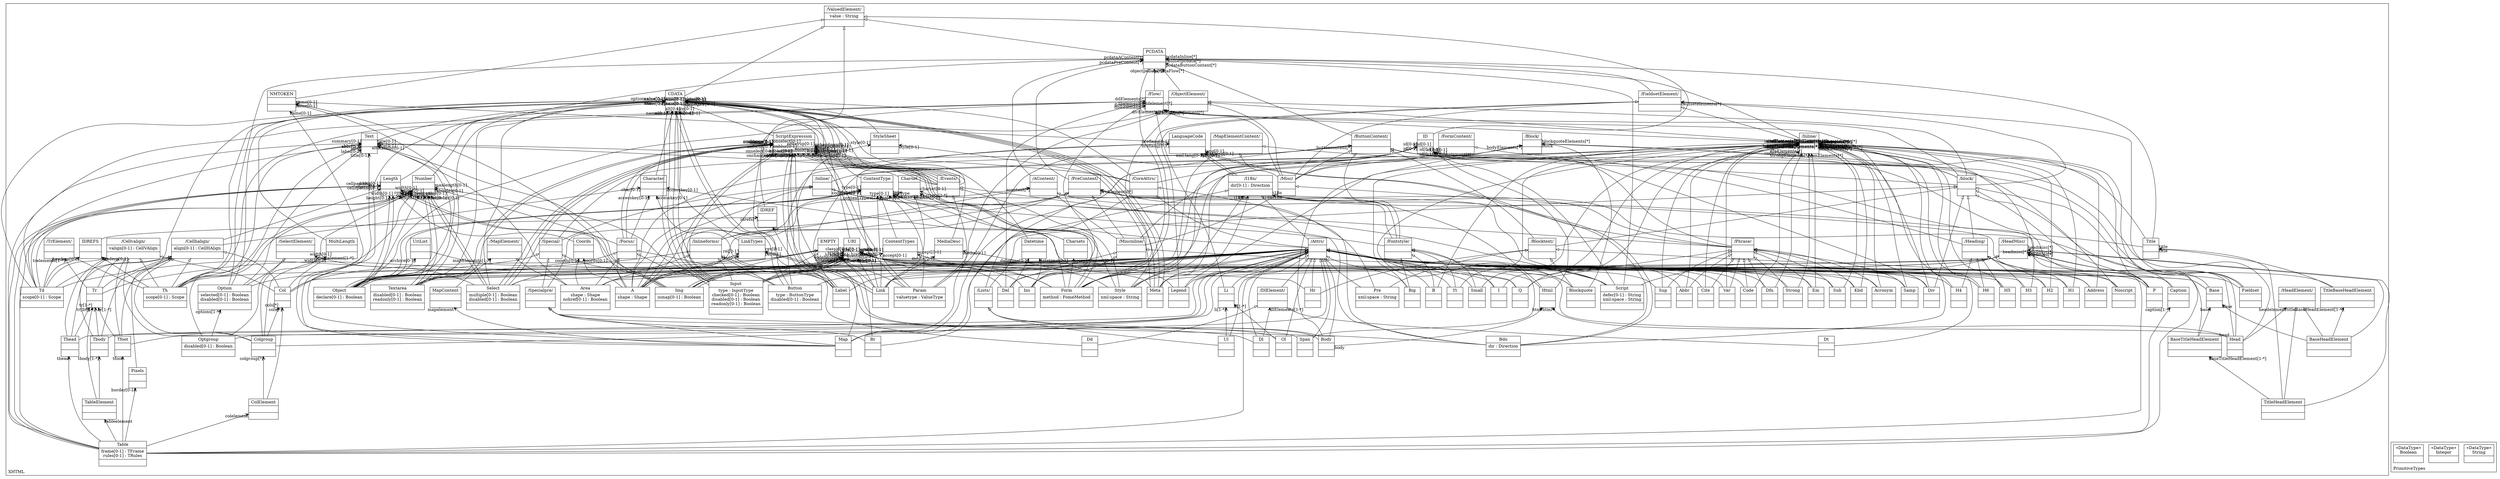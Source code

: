 digraph "KM3 Model in DOT" {
graph[rankdir=BT,labeljust=l,labelloc=t,nodeSep=0.75,compound=true];
 subgraph "cluster_XHTML"{
labelloc=t
color=black
label=XHTML
 node[shape=record];
ValuedElement[label="{/ValuedElement/|value : String| }"]
;
 node[shape=record];
CDATA[label="{CDATA| | }"]
 CDATA->ValuedElement[arrowhead=onormal,group=ValuedElement,minlen=2,constraint=true,]
;
 node[shape=record];
PCDATA[label="{PCDATA| | }"]
 PCDATA->ValuedElement[arrowhead=onormal,group=ValuedElement,minlen=2,constraint=true,]
;
 node[shape=record];
NMTOKEN[label="{NMTOKEN| | }"]
 NMTOKEN->ValuedElement[arrowhead=onormal,group=ValuedElement,minlen=2,constraint=true,]
;
 node[shape=record];
IDREF[label="{IDREF| | }"]
 IDREF->ValuedElement[arrowhead=onormal,group=ValuedElement,minlen=2,constraint=true,]
;
 node[shape=record];
IDREFS[label="{IDREFS| | }"]
 IDREFS->IDREF[arrowhead=vee,arrowtail=none,headlabel="idrefs[*]",group=IDREF,minlen=2,constraint=false,]
;
 node[shape=record];
ID[label="{ID| | }"]
 ID->ValuedElement[arrowhead=onormal,group=ValuedElement,minlen=2,constraint=true,]
;
 node[shape=record];
EMPTY[label="{EMPTY| | }"]
;
 node[shape=record];
ContentType[label="{ContentType| | }"]
 ContentType->CDATA[arrowhead=onormal,group=CDATA,minlen=2,constraint=true,]
;
 node[shape=record];
ContentTypes[label="{ContentTypes| | }"]
 ContentTypes->ContentType[arrowhead=vee,arrowtail=diamond,headlabel="contentTypes[2-*]",group=ContentType,minlen=2,constraint=true,]
;
 node[shape=record];
Charset[label="{Charset| | }"]
 Charset->CDATA[arrowhead=onormal,group=CDATA,minlen=2,constraint=true,]
;
 node[shape=record];
Charsets[label="{Charsets| | }"]
 Charsets->Charset[arrowhead=vee,arrowtail=diamond,headlabel="charsets[2-*]",group=Charset,minlen=2,constraint=true,]
;
 node[shape=record];
LanguageCode[label="{LanguageCode| | }"]
 LanguageCode->NMTOKEN[arrowhead=onormal,group=NMTOKEN,minlen=2,constraint=true,]
;
 node[shape=record];
Character[label="{Character| | }"]
 Character->CDATA[arrowhead=onormal,group=CDATA,minlen=2,constraint=true,]
;
 node[shape=record];
Number[label="{Number| | }"]
 Number->CDATA[arrowhead=onormal,group=CDATA,minlen=2,constraint=true,]
;
 node[shape=record];
LinkTypes[label="{LinkTypes| | }"]
 LinkTypes->CDATA[arrowhead=onormal,group=CDATA,minlen=2,constraint=true,]
;
 node[shape=record];
MediaDesc[label="{MediaDesc| | }"]
 MediaDesc->CDATA[arrowhead=onormal,group=CDATA,minlen=2,constraint=true,]
;
 node[shape=record];
URI[label="{URI| | }"]
 URI->CDATA[arrowhead=onormal,group=CDATA,minlen=2,constraint=true,]
;
 node[shape=record];
UriList[label="{UriList| | }"]
 UriList->URI[arrowhead=vee,arrowtail=none,headlabel="uris[2-*]",group=URI,minlen=2,constraint=false,]
;
 node[shape=record];
Datetime[label="{Datetime| | }"]
 Datetime->CDATA[arrowhead=onormal,group=CDATA,minlen=2,constraint=true,]
;
 node[shape=record];
ScriptExpression[label="{ScriptExpression| | }"]
 ScriptExpression->CDATA[arrowhead=onormal,group=CDATA,minlen=2,constraint=true,]
;
 node[shape=record];
StyleSheet[label="{StyleSheet| | }"]
 StyleSheet->CDATA[arrowhead=onormal,group=CDATA,minlen=2,constraint=true,]
;
 node[shape=record];
Text[label="{Text| | }"]
 Text->CDATA[arrowhead=onormal,group=CDATA,minlen=2,constraint=true,]
;
 node[shape=record];
Length[label="{Length| | }"]
 Length->CDATA[arrowhead=onormal,group=CDATA,minlen=2,constraint=true,]
;
 node[shape=record];
MultiLength[label="{MultiLength| | }"]
 MultiLength->CDATA[arrowhead=onormal,group=CDATA,minlen=2,constraint=true,]
;
 node[shape=record];
Pixels[label="{Pixels| | }"]
 Pixels->CDATA[arrowhead=onormal,group=CDATA,minlen=2,constraint=true,]
;
 node[shape=record];
Coords[label="{Coords| | }"]
 Coords->Length[arrowhead=vee,arrowtail=diamond,headlabel="lengths[2-*]",group=Length,minlen=2,constraint=true,]
;
 node[shape=record];
CoreAttrs[label="{/CoreAttrs/| | }"]
 CoreAttrs->ID[arrowhead=vee,arrowtail=diamond,headlabel="id[0-1]",group=ID,minlen=2,constraint=true,]
 CoreAttrs->CDATA[arrowhead=vee,arrowtail=diamond,headlabel="class[0-1]",group=CDATA,minlen=2,constraint=true,]
 CoreAttrs->StyleSheet[arrowhead=vee,arrowtail=diamond,headlabel="style[0-1]",group=StyleSheet,minlen=2,constraint=true,]
 CoreAttrs->Text[arrowhead=vee,arrowtail=diamond,headlabel="title[0-1]",group=Text,minlen=2,constraint=true,]
;
 node[shape=record];
I18n[label="{/I18n/|dir[0-1] : Direction| }"]
 I18n->LanguageCode[arrowhead=vee,arrowtail=diamond,headlabel="lang[0-1]",group=LanguageCode,minlen=2,constraint=true,]
 I18n->LanguageCode[arrowhead=vee,arrowtail=diamond,headlabel="xml:lang[0-1]",group=LanguageCode,minlen=2,constraint=true,]
;
 node[shape=record];
Events[label="{/Events/| | }"]
 Events->ScriptExpression[arrowhead=vee,arrowtail=diamond,headlabel="onclick[0-1]",group=ScriptExpression,minlen=2,constraint=true,]
 Events->ScriptExpression[arrowhead=vee,arrowtail=diamond,headlabel="ondblclick[0-1]",group=ScriptExpression,minlen=2,constraint=true,]
 Events->ScriptExpression[arrowhead=vee,arrowtail=diamond,headlabel="onmousedown[0-1]",group=ScriptExpression,minlen=2,constraint=true,]
 Events->ScriptExpression[arrowhead=vee,arrowtail=diamond,headlabel="onmouseup[0-1]",group=ScriptExpression,minlen=2,constraint=true,]
 Events->ScriptExpression[arrowhead=vee,arrowtail=diamond,headlabel="onmouseover[0-1]",group=ScriptExpression,minlen=2,constraint=true,]
 Events->ScriptExpression[arrowhead=vee,arrowtail=diamond,headlabel="onmousemove[0-1]",group=ScriptExpression,minlen=2,constraint=true,]
 Events->ScriptExpression[arrowhead=vee,arrowtail=diamond,headlabel="onmouseout[0-1]",group=ScriptExpression,minlen=2,constraint=true,]
 Events->ScriptExpression[arrowhead=vee,arrowtail=diamond,headlabel="onkeypress[0-1]",group=ScriptExpression,minlen=2,constraint=true,]
 Events->ScriptExpression[arrowhead=vee,arrowtail=diamond,headlabel="onkeydown[0-1]",group=ScriptExpression,minlen=2,constraint=true,]
 Events->ScriptExpression[arrowhead=vee,arrowtail=diamond,headlabel="onkeyup[0-1]",group=ScriptExpression,minlen=2,constraint=true,]
;
 node[shape=record];
Attrs[label="{/Attrs/| | }"]
 Attrs->CoreAttrs[arrowhead=onormal,group=CoreAttrs,minlen=2,constraint=true,]
 Attrs->I18n[arrowhead=onormal,group=I18n,minlen=2,constraint=true,]
 Attrs->Events[arrowhead=onormal,group=Events,minlen=2,constraint=true,]
;
 node[shape=record];
Focus[label="{/Focus/| | }"]
 Focus->Character[arrowhead=vee,arrowtail=diamond,headlabel="accesskey[0-1]",group=Character,minlen=2,constraint=true,]
 Focus->Number[arrowhead=vee,arrowtail=diamond,headlabel="tabindex[0-1]",group=Number,minlen=2,constraint=true,]
 Focus->ScriptExpression[arrowhead=vee,arrowtail=diamond,headlabel="onfocus[0-1]",group=ScriptExpression,minlen=2,constraint=true,]
 Focus->ScriptExpression[arrowhead=vee,arrowtail=diamond,headlabel="onblur[0-1]",group=ScriptExpression,minlen=2,constraint=true,]
;
 node[shape=record];
Specialpre[label="{/Specialpre/| | }"]
 Specialpre->Special[arrowhead=onormal,group=Special,minlen=2,constraint=true,]
 Specialpre->PreContent[arrowhead=onormal,group=PreContent,minlen=2,constraint=true,]
;
 node[shape=record];
Special[label="{/Special/| | }"]
 Special->inline[arrowhead=onormal,group=inline,minlen=2,constraint=true,]
 Special->ButtonContent[arrowhead=onormal,group=ButtonContent,minlen=2,constraint=true,]
;
 node[shape=record];
Fontstyle[label="{/Fontstyle/| | }"]
 Fontstyle->inline[arrowhead=onormal,group=inline,minlen=2,constraint=true,]
 Fontstyle->AContent[arrowhead=onormal,group=AContent,minlen=2,constraint=true,]
 Fontstyle->PreContent[arrowhead=onormal,group=PreContent,minlen=2,constraint=true,]
 Fontstyle->ButtonContent[arrowhead=onormal,group=ButtonContent,minlen=2,constraint=true,]
;
 node[shape=record];
Phrase[label="{/Phrase/| | }"]
 Phrase->inline[arrowhead=onormal,group=inline,minlen=2,constraint=true,]
 Phrase->AContent[arrowhead=onormal,group=AContent,minlen=2,constraint=true,]
 Phrase->PreContent[arrowhead=onormal,group=PreContent,minlen=2,constraint=true,]
 Phrase->ButtonContent[arrowhead=onormal,group=ButtonContent,minlen=2,constraint=true,]
;
 node[shape=record];
Inlineforms[label="{/Inlineforms/| | }"]
 Inlineforms->inline[arrowhead=onormal,group=inline,minlen=2,constraint=true,]
 Inlineforms->AContent[arrowhead=onormal,group=AContent,minlen=2,constraint=true,]
 Inlineforms->PreContent[arrowhead=onormal,group=PreContent,minlen=2,constraint=true,]
;
 node[shape=record];
Miscinline[label="{/Miscinline/| | }"]
 Miscinline->Misc[arrowhead=onormal,group=Misc,minlen=2,constraint=true,]
 Miscinline->Inline[arrowhead=onormal,group=Inline,minlen=2,constraint=true,]
 Miscinline->AContent[arrowhead=onormal,group=AContent,minlen=2,constraint=true,]
 Miscinline->PreContent[arrowhead=onormal,group=PreContent,minlen=2,constraint=true,]
;
 node[shape=record];
Misc[label="{/Misc/| | }"]
 Misc->Block[arrowhead=onormal,group=Block,minlen=2,constraint=true,]
 Misc->Flow[arrowhead=onormal,group=Flow,minlen=2,constraint=true,]
 Misc->FormContent[arrowhead=onormal,group=FormContent,minlen=2,constraint=true,]
 Misc->ButtonContent[arrowhead=onormal,group=ButtonContent,minlen=2,constraint=true,]
 Misc->ObjectElement[arrowhead=onormal,group=ObjectElement,minlen=2,constraint=true,]
 Misc->MapElementContent[arrowhead=onormal,group=MapElementContent,minlen=2,constraint=true,]
 Misc->FieldsetElement[arrowhead=onormal,group=FieldsetElement,minlen=2,constraint=true,]
;
 node[shape=record];
inline[label="{/inline/| | }"]
 inline->Inline[arrowhead=onormal,group=Inline,minlen=2,constraint=true,]
;
 node[shape=record];
Inline[label="{/Inline/| | }"]
 Inline->PCDATA[arrowhead=vee,arrowtail=diamond,headlabel="pcdataInline[*]",group=PCDATA,minlen=2,constraint=true,]
 Inline->Flow[arrowhead=onormal,group=Flow,minlen=2,constraint=true,]
 Inline->ObjectElement[arrowhead=onormal,group=ObjectElement,minlen=2,constraint=true,]
 Inline->FieldsetElement[arrowhead=onormal,group=FieldsetElement,minlen=2,constraint=true,]
;
 node[shape=record];
Heading[label="{/Heading/| | }"]
 Heading->block[arrowhead=onormal,group=block,minlen=2,constraint=true,]
 Heading->ButtonContent[arrowhead=onormal,group=ButtonContent,minlen=2,constraint=true,]
;
 node[shape=record];
Lists[label="{/Lists/| | }"]
 Lists->block[arrowhead=onormal,group=block,minlen=2,constraint=true,]
 Lists->ButtonContent[arrowhead=onormal,group=ButtonContent,minlen=2,constraint=true,]
;
 node[shape=record];
Blocktext[label="{/Blocktext/| | }"]
 Blocktext->block[arrowhead=onormal,group=block,minlen=2,constraint=true,]
 Blocktext->ButtonContent[arrowhead=onormal,group=ButtonContent,minlen=2,constraint=true,]
;
 node[shape=record];
block[label="{/block/| | }"]
 block->Block[arrowhead=onormal,group=Block,minlen=2,constraint=true,]
 block->Flow[arrowhead=onormal,group=Flow,minlen=2,constraint=true,]
 block->FormContent[arrowhead=onormal,group=FormContent,minlen=2,constraint=true,]
 block->ObjectElement[arrowhead=onormal,group=ObjectElement,minlen=2,constraint=true,]
 block->MapElementContent[arrowhead=onormal,group=MapElementContent,minlen=2,constraint=true,]
 block->FieldsetElement[arrowhead=onormal,group=FieldsetElement,minlen=2,constraint=true,]
;
 node[shape=record];
Block[label="{/Block/| | }"]
;
 node[shape=record];
Flow[label="{/Flow/| | }"]
 Flow->PCDATA[arrowhead=vee,arrowtail=diamond,headlabel="pcdataFlow[*]",group=PCDATA,minlen=2,constraint=true,]
;
 node[shape=record];
AContent[label="{/AContent/| | }"]
 AContent->PCDATA[arrowhead=vee,arrowtail=diamond,headlabel="pcdataAContent[*]",group=PCDATA,minlen=2,constraint=true,]
;
 node[shape=record];
PreContent[label="{/PreContent/| | }"]
 PreContent->PCDATA[arrowhead=vee,arrowtail=diamond,headlabel="pcdataPreContent[*]",group=PCDATA,minlen=2,constraint=true,]
;
 node[shape=record];
FormContent[label="{/FormContent/| | }"]
;
 node[shape=record];
ButtonContent[label="{/ButtonContent/| | }"]
 ButtonContent->PCDATA[arrowhead=vee,arrowtail=diamond,headlabel="pcdataButtonContent[*]",group=PCDATA,minlen=2,constraint=true,]
;
 node[shape=record];
Html[label="{Html| | }"]
 Html->I18n[arrowhead=vee,arrowtail=diamond,headlabel="i18n",group=I18n,minlen=2,constraint=true,]
 Html->ID[arrowhead=vee,arrowtail=diamond,headlabel="id[0-1]",group=ID,minlen=2,constraint=true,]
 Html->URI[arrowhead=vee,arrowtail=diamond,headlabel="xmlns",group=URI,minlen=2,constraint=true,]
;
 node[shape=record];
HeadMisc[label="{/HeadMisc/| | }"]
;
 node[shape=record];
Head[label="{Head| | }"]
 Head->I18n[arrowhead=vee,arrowtail=diamond,headlabel="i18n",group=I18n,minlen=2,constraint=true,]
 Head->ID[arrowhead=vee,arrowtail=diamond,headlabel="id[0-1]",group=ID,minlen=2,constraint=true,]
 Head->URI[arrowhead=vee,arrowtail=diamond,headlabel="profile[0-1]",group=URI,minlen=2,constraint=true,]
 Head->HeadMisc[arrowhead=vee,arrowtail=diamond,headlabel="headmisc[*]",group=HeadMisc,minlen=2,constraint=true,]
 Head->HeadElement[arrowhead=vee,arrowtail=diamond,headlabel="headelement",group=HeadElement,minlen=2,constraint=true,]
 Head->Html[arrowhead=diamond,arrowtail=none,headlabel="html",taillabel="head",group=Html,minlen=2,constraint=true,]
;
 node[shape=record];
HeadElement[label="{/HeadElement/| | }"]
;
 node[shape=record];
TitleHeadElement[label="{TitleHeadElement| | }"]
 TitleHeadElement->Title[arrowhead=vee,arrowtail=diamond,headlabel="title",group=Title,minlen=2,constraint=true,]
 TitleHeadElement->HeadMisc[arrowhead=vee,arrowtail=diamond,headlabel="headmisc[*]",group=HeadMisc,minlen=2,constraint=true,]
 TitleHeadElement->BaseTitleHeadElement[arrowhead=vee,arrowtail=diamond,headlabel="baseTitleHeadElement[1-*]",group=BaseTitleHeadElement,minlen=2,constraint=true,]
 TitleHeadElement->HeadElement[arrowhead=onormal,group=HeadElement,minlen=2,constraint=true,]
;
 node[shape=record];
BaseTitleHeadElement[label="{BaseTitleHeadElement| | }"]
 BaseTitleHeadElement->Base[arrowhead=vee,arrowtail=diamond,headlabel="base",group=Base,minlen=2,constraint=true,]
 BaseTitleHeadElement->HeadMisc[arrowhead=vee,arrowtail=diamond,headlabel="headmisc[*]",group=HeadMisc,minlen=2,constraint=true,]
;
 node[shape=record];
BaseHeadElement[label="{BaseHeadElement| | }"]
 BaseHeadElement->Base[arrowhead=vee,arrowtail=diamond,headlabel="base",group=Base,minlen=2,constraint=true,]
 BaseHeadElement->HeadMisc[arrowhead=vee,arrowtail=diamond,headlabel="headmisc[*]",group=HeadMisc,minlen=2,constraint=true,]
 BaseHeadElement->TitleBaseHeadElement[arrowhead=vee,arrowtail=diamond,headlabel="titleBaseHeadElement[1-*]",group=TitleBaseHeadElement,minlen=2,constraint=true,]
 BaseHeadElement->HeadElement[arrowhead=onormal,group=HeadElement,minlen=2,constraint=true,]
;
 node[shape=record];
TitleBaseHeadElement[label="{TitleBaseHeadElement| | }"]
 TitleBaseHeadElement->Title[arrowhead=vee,arrowtail=diamond,headlabel="title",group=Title,minlen=2,constraint=true,]
 TitleBaseHeadElement->HeadMisc[arrowhead=vee,arrowtail=diamond,headlabel="headmisc[*]",group=HeadMisc,minlen=2,constraint=true,]
;
 node[shape=record];
Title[label="{Title| | }"]
 Title->I18n[arrowhead=vee,arrowtail=diamond,headlabel="i18n",group=I18n,minlen=2,constraint=true,]
 Title->ID[arrowhead=vee,arrowtail=diamond,headlabel="id[0-1]",group=ID,minlen=2,constraint=true,]
 Title->PCDATA[arrowhead=onormal,group=PCDATA,minlen=2,constraint=true,]
;
 node[shape=record];
Base[label="{Base| | }"]
 Base->URI[arrowhead=vee,arrowtail=diamond,headlabel="href",group=URI,minlen=2,constraint=true,]
 Base->ID[arrowhead=vee,arrowtail=diamond,headlabel="id[0-1]",group=ID,minlen=2,constraint=true,]
 Base->EMPTY[arrowhead=onormal,group=EMPTY,minlen=2,constraint=true,]
;
 node[shape=record];
Meta[label="{Meta| | }"]
 Meta->I18n[arrowhead=vee,arrowtail=diamond,headlabel="i18n",group=I18n,minlen=2,constraint=true,]
 Meta->ID[arrowhead=vee,arrowtail=diamond,headlabel="id[0-1]",group=ID,minlen=2,constraint=true,]
 Meta->CDATA[arrowhead=vee,arrowtail=diamond,headlabel="httpequiv[0-1]",group=CDATA,minlen=2,constraint=true,]
 Meta->CDATA[arrowhead=vee,arrowtail=diamond,headlabel="name[0-1]",group=CDATA,minlen=2,constraint=true,]
 Meta->CDATA[arrowhead=vee,arrowtail=diamond,headlabel="content[0-1]",group=CDATA,minlen=2,constraint=true,]
 Meta->CDATA[arrowhead=vee,arrowtail=diamond,headlabel="scheme[0-1]",group=CDATA,minlen=2,constraint=true,]
 Meta->EMPTY[arrowhead=onormal,group=EMPTY,minlen=2,constraint=true,]
 Meta->HeadMisc[arrowhead=onormal,group=HeadMisc,minlen=2,constraint=true,]
;
 node[shape=record];
Link[label="{Link| | }"]
 Link->Charset[arrowhead=vee,arrowtail=diamond,headlabel="charset[0-1]",group=Charset,minlen=2,constraint=true,]
 Link->URI[arrowhead=vee,arrowtail=diamond,headlabel="href[0-1]",group=URI,minlen=2,constraint=true,]
 Link->LanguageCode[arrowhead=vee,arrowtail=diamond,headlabel="hreflang[0-1]",group=LanguageCode,minlen=2,constraint=true,]
 Link->ContentType[arrowhead=vee,arrowtail=diamond,headlabel="type[0-1]",group=ContentType,minlen=2,constraint=true,]
 Link->LinkTypes[arrowhead=vee,arrowtail=diamond,headlabel="rel[0-1]",group=LinkTypes,minlen=2,constraint=true,]
 Link->LinkTypes[arrowhead=vee,arrowtail=diamond,headlabel="rev[0-1]",group=LinkTypes,minlen=2,constraint=true,]
 Link->MediaDesc[arrowhead=vee,arrowtail=diamond,headlabel="media[0-1]",group=MediaDesc,minlen=2,constraint=true,]
 Link->EMPTY[arrowhead=onormal,group=EMPTY,minlen=2,constraint=true,]
 Link->Attrs[arrowhead=onormal,group=Attrs,minlen=2,constraint=true,]
 Link->HeadMisc[arrowhead=onormal,group=HeadMisc,minlen=2,constraint=true,]
;
 node[shape=record];
Style[label="{Style|xml:space : String| }"]
 Style->I18n[arrowhead=vee,arrowtail=diamond,headlabel="i18n",group=I18n,minlen=2,constraint=true,]
 Style->ID[arrowhead=vee,arrowtail=diamond,headlabel="id[0-1]",group=ID,minlen=2,constraint=true,]
 Style->ContentType[arrowhead=vee,arrowtail=diamond,headlabel="type",group=ContentType,minlen=2,constraint=true,]
 Style->MediaDesc[arrowhead=vee,arrowtail=diamond,headlabel="media[0-1]",group=MediaDesc,minlen=2,constraint=true,]
 Style->Text[arrowhead=vee,arrowtail=diamond,headlabel="title[0-1]",group=Text,minlen=2,constraint=true,]
 Style->PCDATA[arrowhead=onormal,group=PCDATA,minlen=2,constraint=true,]
 Style->HeadMisc[arrowhead=onormal,group=HeadMisc,minlen=2,constraint=true,]
;
 node[shape=record];
Script[label="{Script|defer[0-1] : String\nxml:space : String| }"]
 Script->ID[arrowhead=vee,arrowtail=diamond,headlabel="id[0-1]",group=ID,minlen=2,constraint=true,]
 Script->Charset[arrowhead=vee,arrowtail=diamond,headlabel="charset[0-1]",group=Charset,minlen=2,constraint=true,]
 Script->ContentType[arrowhead=vee,arrowtail=diamond,headlabel="type",group=ContentType,minlen=2,constraint=true,]
 Script->URI[arrowhead=vee,arrowtail=diamond,headlabel="src[0-1]",group=URI,minlen=2,constraint=true,]
 Script->PCDATA[arrowhead=onormal,group=PCDATA,minlen=2,constraint=true,]
 Script->Miscinline[arrowhead=onormal,group=Miscinline,minlen=2,constraint=true,]
 Script->HeadMisc[arrowhead=onormal,group=HeadMisc,minlen=2,constraint=true,]
;
 node[shape=record];
Noscript[label="{Noscript| | }"]
 Noscript->Block[arrowhead=vee,arrowtail=diamond,headlabel="block",group=Block,minlen=2,constraint=true,]
 Noscript->Attrs[arrowhead=onormal,group=Attrs,minlen=2,constraint=true,]
 Noscript->Misc[arrowhead=onormal,group=Misc,minlen=2,constraint=true,]
;
 node[shape=record];
Body[label="{Body| | }"]
 Body->Block[arrowhead=vee,arrowtail=diamond,headlabel="bodyElements[*]",group=Block,minlen=2,constraint=true,]
 Body->ScriptExpression[arrowhead=vee,arrowtail=diamond,headlabel="onload[0-1]",group=ScriptExpression,minlen=2,constraint=true,]
 Body->ScriptExpression[arrowhead=vee,arrowtail=diamond,headlabel="onunload[0-1]",group=ScriptExpression,minlen=2,constraint=true,]
 Body->Html[arrowhead=diamond,arrowtail=none,headlabel="html",taillabel="body",group=Html,minlen=2,constraint=true,]
 Body->Attrs[arrowhead=onormal,group=Attrs,minlen=2,constraint=true,]
;
 node[shape=record];
Div[label="{Div| | }"]
 Div->Flow[arrowhead=vee,arrowtail=diamond,headlabel="divElements[*]",group=Flow,minlen=2,constraint=true,]
 Div->Attrs[arrowhead=onormal,group=Attrs,minlen=2,constraint=true,]
 Div->block[arrowhead=onormal,group=block,minlen=2,constraint=true,]
 Div->ButtonContent[arrowhead=onormal,group=ButtonContent,minlen=2,constraint=true,]
;
 node[shape=record];
P[label="{P| | }"]
 P->Inline[arrowhead=vee,arrowtail=diamond,headlabel="pElements[*]",group=Inline,minlen=2,constraint=true,]
 P->Attrs[arrowhead=onormal,group=Attrs,minlen=2,constraint=true,]
 P->block[arrowhead=onormal,group=block,minlen=2,constraint=true,]
 P->ButtonContent[arrowhead=onormal,group=ButtonContent,minlen=2,constraint=true,]
;
 node[shape=record];
H1[label="{H1| | }"]
 H1->Inline[arrowhead=vee,arrowtail=diamond,headlabel="h1Elements[*]",group=Inline,minlen=2,constraint=true,]
 H1->Attrs[arrowhead=onormal,group=Attrs,minlen=2,constraint=true,]
 H1->Heading[arrowhead=onormal,group=Heading,minlen=2,constraint=true,]
;
 node[shape=record];
H2[label="{H2| | }"]
 H2->Inline[arrowhead=vee,arrowtail=diamond,headlabel="h2Elements[*]",group=Inline,minlen=2,constraint=true,]
 H2->Attrs[arrowhead=onormal,group=Attrs,minlen=2,constraint=true,]
 H2->Heading[arrowhead=onormal,group=Heading,minlen=2,constraint=true,]
;
 node[shape=record];
H3[label="{H3| | }"]
 H3->Inline[arrowhead=vee,arrowtail=diamond,headlabel="h3Elements[*]",group=Inline,minlen=2,constraint=true,]
 H3->Attrs[arrowhead=onormal,group=Attrs,minlen=2,constraint=true,]
 H3->Heading[arrowhead=onormal,group=Heading,minlen=2,constraint=true,]
;
 node[shape=record];
H4[label="{H4| | }"]
 H4->Inline[arrowhead=vee,arrowtail=diamond,headlabel="h4Elements[*]",group=Inline,minlen=2,constraint=true,]
 H4->Attrs[arrowhead=onormal,group=Attrs,minlen=2,constraint=true,]
 H4->Heading[arrowhead=onormal,group=Heading,minlen=2,constraint=true,]
;
 node[shape=record];
H5[label="{H5| | }"]
 H5->Inline[arrowhead=vee,arrowtail=diamond,headlabel="h5Elements[*]",group=Inline,minlen=2,constraint=true,]
 H5->Attrs[arrowhead=onormal,group=Attrs,minlen=2,constraint=true,]
 H5->Heading[arrowhead=onormal,group=Heading,minlen=2,constraint=true,]
;
 node[shape=record];
H6[label="{H6| | }"]
 H6->Inline[arrowhead=vee,arrowtail=diamond,headlabel="h6Elements[*]",group=Inline,minlen=2,constraint=true,]
 H6->Attrs[arrowhead=onormal,group=Attrs,minlen=2,constraint=true,]
 H6->Heading[arrowhead=onormal,group=Heading,minlen=2,constraint=true,]
;
 node[shape=record];
Ul[label="{Ul| | }"]
 Ul->Li[arrowhead=vee,arrowtail=diamond,headlabel="li[1-*]",group=Li,minlen=2,constraint=true,]
 Ul->Attrs[arrowhead=onormal,group=Attrs,minlen=2,constraint=true,]
 Ul->Lists[arrowhead=onormal,group=Lists,minlen=2,constraint=true,]
;
 node[shape=record];
Ol[label="{Ol| | }"]
 Ol->Li[arrowhead=vee,arrowtail=diamond,headlabel="li[1-*]",group=Li,minlen=2,constraint=true,]
 Ol->Attrs[arrowhead=onormal,group=Attrs,minlen=2,constraint=true,]
 Ol->Lists[arrowhead=onormal,group=Lists,minlen=2,constraint=true,]
;
 node[shape=record];
Li[label="{Li| | }"]
 Li->Flow[arrowhead=vee,arrowtail=diamond,headlabel="liElements[*]",group=Flow,minlen=2,constraint=true,]
 Li->Attrs[arrowhead=onormal,group=Attrs,minlen=2,constraint=true,]
;
 node[shape=record];
Dl[label="{Dl| | }"]
 Dl->DlElement[arrowhead=vee,arrowtail=diamond,headlabel="dlElements[1-*]",group=DlElement,minlen=2,constraint=true,]
 Dl->Attrs[arrowhead=onormal,group=Attrs,minlen=2,constraint=true,]
 Dl->Lists[arrowhead=onormal,group=Lists,minlen=2,constraint=true,]
;
 node[shape=record];
DlElement[label="{/DlElement/| | }"]
 DlElement->Attrs[arrowhead=onormal,group=Attrs,minlen=2,constraint=true,]
;
 node[shape=record];
Dt[label="{Dt| | }"]
 Dt->Inline[arrowhead=vee,arrowtail=diamond,headlabel="dtElements[*]",group=Inline,minlen=2,constraint=true,]
 Dt->DlElement[arrowhead=onormal,group=DlElement,minlen=2,constraint=true,]
;
 node[shape=record];
Dd[label="{Dd| | }"]
 Dd->Flow[arrowhead=vee,arrowtail=diamond,headlabel="ddElements[*]",group=Flow,minlen=2,constraint=true,]
 Dd->DlElement[arrowhead=onormal,group=DlElement,minlen=2,constraint=true,]
;
 node[shape=record];
Address[label="{Address| | }"]
 Address->Inline[arrowhead=vee,arrowtail=diamond,headlabel="addressElements[*]",group=Inline,minlen=2,constraint=true,]
 Address->Attrs[arrowhead=onormal,group=Attrs,minlen=2,constraint=true,]
 Address->Blocktext[arrowhead=onormal,group=Blocktext,minlen=2,constraint=true,]
;
 node[shape=record];
Hr[label="{Hr| | }"]
 Hr->EMPTY[arrowhead=onormal,group=EMPTY,minlen=2,constraint=true,]
 Hr->Attrs[arrowhead=onormal,group=Attrs,minlen=2,constraint=true,]
 Hr->Blocktext[arrowhead=onormal,group=Blocktext,minlen=2,constraint=true,]
;
 node[shape=record];
Pre[label="{Pre|xml:space : String| }"]
 Pre->PreContent[arrowhead=vee,arrowtail=diamond,headlabel="preElements[*]",group=PreContent,minlen=2,constraint=true,]
 Pre->Attrs[arrowhead=onormal,group=Attrs,minlen=2,constraint=true,]
 Pre->Blocktext[arrowhead=onormal,group=Blocktext,minlen=2,constraint=true,]
;
 node[shape=record];
Blockquote[label="{Blockquote| | }"]
 Blockquote->Block[arrowhead=vee,arrowtail=diamond,headlabel="blockquoteElements[*]",group=Block,minlen=2,constraint=true,]
 Blockquote->URI[arrowhead=vee,arrowtail=diamond,headlabel="cite[0-1]",group=URI,minlen=2,constraint=true,]
 Blockquote->Attrs[arrowhead=onormal,group=Attrs,minlen=2,constraint=true,]
 Blockquote->Blocktext[arrowhead=onormal,group=Blocktext,minlen=2,constraint=true,]
;
 node[shape=record];
Ins[label="{Ins| | }"]
 Ins->Flow[arrowhead=vee,arrowtail=diamond,headlabel="flowelement[*]",group=Flow,minlen=2,constraint=true,]
 Ins->URI[arrowhead=vee,arrowtail=diamond,headlabel="cite[0-1]",group=URI,minlen=2,constraint=true,]
 Ins->Datetime[arrowhead=vee,arrowtail=diamond,headlabel="datetime[0-1]",group=Datetime,minlen=2,constraint=true,]
 Ins->Attrs[arrowhead=onormal,group=Attrs,minlen=2,constraint=true,]
 Ins->Miscinline[arrowhead=onormal,group=Miscinline,minlen=2,constraint=true,]
;
 node[shape=record];
Del[label="{Del| | }"]
 Del->Flow[arrowhead=vee,arrowtail=diamond,headlabel="flowelement[*]",group=Flow,minlen=2,constraint=true,]
 Del->URI[arrowhead=vee,arrowtail=diamond,headlabel="cite[0-1]",group=URI,minlen=2,constraint=true,]
 Del->Datetime[arrowhead=vee,arrowtail=diamond,headlabel="datetime[0-1]",group=Datetime,minlen=2,constraint=true,]
 Del->Attrs[arrowhead=onormal,group=Attrs,minlen=2,constraint=true,]
 Del->Miscinline[arrowhead=onormal,group=Miscinline,minlen=2,constraint=true,]
;
 node[shape=record];
A[label="{A|shape : Shape| }"]
 A->AContent[arrowhead=vee,arrowtail=diamond,headlabel="acontent[*]",group=AContent,minlen=2,constraint=true,]
 A->Charset[arrowhead=vee,arrowtail=diamond,headlabel="charset[0-1]",group=Charset,minlen=2,constraint=true,]
 A->ContentType[arrowhead=vee,arrowtail=diamond,headlabel="type[0-1]",group=ContentType,minlen=2,constraint=true,]
 A->NMTOKEN[arrowhead=vee,arrowtail=diamond,headlabel="name[0-1]",group=NMTOKEN,minlen=2,constraint=true,]
 A->URI[arrowhead=vee,arrowtail=diamond,headlabel="href[0-1]",group=URI,minlen=2,constraint=true,]
 A->LanguageCode[arrowhead=vee,arrowtail=diamond,headlabel="hreflang[0-1]",group=LanguageCode,minlen=2,constraint=true,]
 A->LinkTypes[arrowhead=vee,arrowtail=diamond,headlabel="rel[0-1]",group=LinkTypes,minlen=2,constraint=true,]
 A->LinkTypes[arrowhead=vee,arrowtail=diamond,headlabel="rev[0-1]",group=LinkTypes,minlen=2,constraint=true,]
 A->Coords[arrowhead=vee,arrowtail=diamond,headlabel="coords[0-1]",group=Coords,minlen=2,constraint=true,]
 A->Attrs[arrowhead=onormal,group=Attrs,minlen=2,constraint=true,]
 A->Focus[arrowhead=onormal,group=Focus,minlen=2,constraint=true,]
 A->inline[arrowhead=onormal,group=inline,minlen=2,constraint=true,]
 A->PreContent[arrowhead=onormal,group=PreContent,minlen=2,constraint=true,]
;
 node[shape=record];
Span[label="{Span| | }"]
 Span->Inline[arrowhead=vee,arrowtail=none,headlabel="spanElements[*]",group=Inline,minlen=2,constraint=false,]
 Span->Attrs[arrowhead=onormal,group=Attrs,minlen=2,constraint=true,]
 Span->Specialpre[arrowhead=onormal,group=Specialpre,minlen=2,constraint=true,]
;
 node[shape=record];
Bdo[label="{Bdo|dir : Direction| }"]
 Bdo->Inline[arrowhead=vee,arrowtail=diamond,headlabel="bdoElements[*]",group=Inline,minlen=2,constraint=true,]
 Bdo->LanguageCode[arrowhead=vee,arrowtail=diamond,headlabel="lang[0-1]",group=LanguageCode,minlen=2,constraint=true,]
 Bdo->LanguageCode[arrowhead=vee,arrowtail=diamond,headlabel="xml:lang[0-1]",group=LanguageCode,minlen=2,constraint=true,]
 Bdo->CoreAttrs[arrowhead=onormal,group=CoreAttrs,minlen=2,constraint=true,]
 Bdo->Events[arrowhead=onormal,group=Events,minlen=2,constraint=true,]
 Bdo->Specialpre[arrowhead=onormal,group=Specialpre,minlen=2,constraint=true,]
;
 node[shape=record];
Br[label="{Br| | }"]
 Br->EMPTY[arrowhead=onormal,group=EMPTY,minlen=2,constraint=true,]
 Br->CoreAttrs[arrowhead=onormal,group=CoreAttrs,minlen=2,constraint=true,]
 Br->Specialpre[arrowhead=onormal,group=Specialpre,minlen=2,constraint=true,]
;
 node[shape=record];
Em[label="{Em| | }"]
 Em->Inline[arrowhead=vee,arrowtail=diamond,headlabel="emElements[*]",group=Inline,minlen=2,constraint=true,]
 Em->Attrs[arrowhead=onormal,group=Attrs,minlen=2,constraint=true,]
 Em->Phrase[arrowhead=onormal,group=Phrase,minlen=2,constraint=true,]
;
 node[shape=record];
Strong[label="{Strong| | }"]
 Strong->Inline[arrowhead=vee,arrowtail=diamond,headlabel="strongElements[*]",group=Inline,minlen=2,constraint=true,]
 Strong->Attrs[arrowhead=onormal,group=Attrs,minlen=2,constraint=true,]
 Strong->Phrase[arrowhead=onormal,group=Phrase,minlen=2,constraint=true,]
;
 node[shape=record];
Dfn[label="{Dfn| | }"]
 Dfn->Inline[arrowhead=vee,arrowtail=diamond,headlabel="dfnElements[*]",group=Inline,minlen=2,constraint=true,]
 Dfn->Attrs[arrowhead=onormal,group=Attrs,minlen=2,constraint=true,]
 Dfn->Phrase[arrowhead=onormal,group=Phrase,minlen=2,constraint=true,]
;
 node[shape=record];
Code[label="{Code| | }"]
 Code->Inline[arrowhead=vee,arrowtail=diamond,headlabel="codeElements[*]",group=Inline,minlen=2,constraint=true,]
 Code->Attrs[arrowhead=onormal,group=Attrs,minlen=2,constraint=true,]
 Code->Phrase[arrowhead=onormal,group=Phrase,minlen=2,constraint=true,]
;
 node[shape=record];
Samp[label="{Samp| | }"]
 Samp->Inline[arrowhead=vee,arrowtail=diamond,headlabel="sampElements[*]",group=Inline,minlen=2,constraint=true,]
 Samp->Attrs[arrowhead=onormal,group=Attrs,minlen=2,constraint=true,]
 Samp->Phrase[arrowhead=onormal,group=Phrase,minlen=2,constraint=true,]
;
 node[shape=record];
Kbd[label="{Kbd| | }"]
 Kbd->Inline[arrowhead=vee,arrowtail=diamond,headlabel="kbdElements[*]",group=Inline,minlen=2,constraint=true,]
 Kbd->Attrs[arrowhead=onormal,group=Attrs,minlen=2,constraint=true,]
 Kbd->Phrase[arrowhead=onormal,group=Phrase,minlen=2,constraint=true,]
;
 node[shape=record];
Var[label="{Var| | }"]
 Var->Inline[arrowhead=vee,arrowtail=diamond,headlabel="varElements[*]",group=Inline,minlen=2,constraint=true,]
 Var->Attrs[arrowhead=onormal,group=Attrs,minlen=2,constraint=true,]
 Var->Phrase[arrowhead=onormal,group=Phrase,minlen=2,constraint=true,]
;
 node[shape=record];
Cite[label="{Cite| | }"]
 Cite->Inline[arrowhead=vee,arrowtail=diamond,headlabel="citeElements[*]",group=Inline,minlen=2,constraint=true,]
 Cite->Attrs[arrowhead=onormal,group=Attrs,minlen=2,constraint=true,]
 Cite->Phrase[arrowhead=onormal,group=Phrase,minlen=2,constraint=true,]
;
 node[shape=record];
Abbr[label="{Abbr| | }"]
 Abbr->Inline[arrowhead=vee,arrowtail=diamond,headlabel="abbrElements[*]",group=Inline,minlen=2,constraint=true,]
 Abbr->Attrs[arrowhead=onormal,group=Attrs,minlen=2,constraint=true,]
 Abbr->Phrase[arrowhead=onormal,group=Phrase,minlen=2,constraint=true,]
;
 node[shape=record];
Acronym[label="{Acronym| | }"]
 Acronym->Inline[arrowhead=vee,arrowtail=diamond,headlabel="acronymElements[*]",group=Inline,minlen=2,constraint=true,]
 Acronym->Attrs[arrowhead=onormal,group=Attrs,minlen=2,constraint=true,]
 Acronym->Phrase[arrowhead=onormal,group=Phrase,minlen=2,constraint=true,]
;
 node[shape=record];
Q[label="{Q| | }"]
 Q->Inline[arrowhead=vee,arrowtail=diamond,headlabel="qElements[*]",group=Inline,minlen=2,constraint=true,]
 Q->URI[arrowhead=vee,arrowtail=diamond,headlabel="cite[0-1]",group=URI,minlen=2,constraint=true,]
 Q->Attrs[arrowhead=onormal,group=Attrs,minlen=2,constraint=true,]
 Q->Phrase[arrowhead=onormal,group=Phrase,minlen=2,constraint=true,]
;
 node[shape=record];
Sub[label="{Sub| | }"]
 Sub->Inline[arrowhead=vee,arrowtail=diamond,headlabel="subElements[*]",group=Inline,minlen=2,constraint=true,]
 Sub->Attrs[arrowhead=onormal,group=Attrs,minlen=2,constraint=true,]
 Sub->Phrase[arrowhead=onormal,group=Phrase,minlen=2,constraint=true,]
;
 node[shape=record];
Sup[label="{Sup| | }"]
 Sup->Inline[arrowhead=vee,arrowtail=diamond,headlabel="supElements[*]",group=Inline,minlen=2,constraint=true,]
 Sup->Attrs[arrowhead=onormal,group=Attrs,minlen=2,constraint=true,]
 Sup->Phrase[arrowhead=onormal,group=Phrase,minlen=2,constraint=true,]
;
 node[shape=record];
Tt[label="{Tt| | }"]
 Tt->Inline[arrowhead=vee,arrowtail=diamond,headlabel="ttElements[*]",group=Inline,minlen=2,constraint=true,]
 Tt->Attrs[arrowhead=onormal,group=Attrs,minlen=2,constraint=true,]
 Tt->Fontstyle[arrowhead=onormal,group=Fontstyle,minlen=2,constraint=true,]
;
 node[shape=record];
I[label="{I| | }"]
 I->Inline[arrowhead=vee,arrowtail=diamond,headlabel="iElements[*]",group=Inline,minlen=2,constraint=true,]
 I->Attrs[arrowhead=onormal,group=Attrs,minlen=2,constraint=true,]
 I->Fontstyle[arrowhead=onormal,group=Fontstyle,minlen=2,constraint=true,]
;
 node[shape=record];
B[label="{B| | }"]
 B->Inline[arrowhead=vee,arrowtail=diamond,headlabel="bElements[*]",group=Inline,minlen=2,constraint=true,]
 B->Attrs[arrowhead=onormal,group=Attrs,minlen=2,constraint=true,]
 B->Fontstyle[arrowhead=onormal,group=Fontstyle,minlen=2,constraint=true,]
;
 node[shape=record];
Big[label="{Big| | }"]
 Big->Inline[arrowhead=vee,arrowtail=diamond,headlabel="bigElements[*]",group=Inline,minlen=2,constraint=true,]
 Big->Attrs[arrowhead=onormal,group=Attrs,minlen=2,constraint=true,]
 Big->Fontstyle[arrowhead=onormal,group=Fontstyle,minlen=2,constraint=true,]
;
 node[shape=record];
Small[label="{Small| | }"]
 Small->Inline[arrowhead=vee,arrowtail=diamond,headlabel="smallElements[*]",group=Inline,minlen=2,constraint=true,]
 Small->Attrs[arrowhead=onormal,group=Attrs,minlen=2,constraint=true,]
 Small->Fontstyle[arrowhead=onormal,group=Fontstyle,minlen=2,constraint=true,]
;
 node[shape=record];
ObjectElement[label="{/ObjectElement/| | }"]
 ObjectElement->PCDATA[arrowhead=vee,arrowtail=diamond,headlabel="objectpcdata[*]",group=PCDATA,minlen=2,constraint=true,]
;
 node[shape=record];
Object[label="{Object|declare[0-1] : Boolean| }"]
 Object->ObjectElement[arrowhead=vee,arrowtail=diamond,headlabel="objectelement[*]",group=ObjectElement,minlen=2,constraint=true,]
 Object->URI[arrowhead=vee,arrowtail=diamond,headlabel="classid[0-1]",group=URI,minlen=2,constraint=true,]
 Object->URI[arrowhead=vee,arrowtail=diamond,headlabel="codebase[0-1]",group=URI,minlen=2,constraint=true,]
 Object->URI[arrowhead=vee,arrowtail=diamond,headlabel="data[0-1]",group=URI,minlen=2,constraint=true,]
 Object->ContentType[arrowhead=vee,arrowtail=diamond,headlabel="type[0-1]",group=ContentType,minlen=2,constraint=true,]
 Object->ContentType[arrowhead=vee,arrowtail=diamond,headlabel="codetype[0-1]",group=ContentType,minlen=2,constraint=true,]
 Object->UriList[arrowhead=vee,arrowtail=diamond,headlabel="archive[0-1]",group=UriList,minlen=2,constraint=true,]
 Object->Text[arrowhead=vee,arrowtail=diamond,headlabel="standby[0-1]",group=Text,minlen=2,constraint=true,]
 Object->Length[arrowhead=vee,arrowtail=diamond,headlabel="height[0-1]",group=Length,minlen=2,constraint=true,]
 Object->Length[arrowhead=vee,arrowtail=diamond,headlabel="width[0-1]",group=Length,minlen=2,constraint=true,]
 Object->URI[arrowhead=vee,arrowtail=diamond,headlabel="usemap[0-1]",group=URI,minlen=2,constraint=true,]
 Object->NMTOKEN[arrowhead=vee,arrowtail=diamond,headlabel="name[0-1]",group=NMTOKEN,minlen=2,constraint=true,]
 Object->Number[arrowhead=vee,arrowtail=diamond,headlabel="tabindex[0-1]",group=Number,minlen=2,constraint=true,]
 Object->Attrs[arrowhead=onormal,group=Attrs,minlen=2,constraint=true,]
 Object->Special[arrowhead=onormal,group=Special,minlen=2,constraint=true,]
 Object->HeadMisc[arrowhead=onormal,group=HeadMisc,minlen=2,constraint=true,]
;
 node[shape=record];
Param[label="{Param|valuetype : ValueType| }"]
 Param->ID[arrowhead=vee,arrowtail=diamond,headlabel="id[0-1]",group=ID,minlen=2,constraint=true,]
 Param->CDATA[arrowhead=vee,arrowtail=diamond,headlabel="name[0-1]",group=CDATA,minlen=2,constraint=true,]
 Param->CDATA[arrowhead=vee,arrowtail=diamond,headlabel="value[0-1]",group=CDATA,minlen=2,constraint=true,]
 Param->ContentType[arrowhead=vee,arrowtail=diamond,headlabel="type[0-1]",group=ContentType,minlen=2,constraint=true,]
 Param->EMPTY[arrowhead=onormal,group=EMPTY,minlen=2,constraint=true,]
 Param->ObjectElement[arrowhead=onormal,group=ObjectElement,minlen=2,constraint=true,]
;
 node[shape=record];
Img[label="{Img|ismap[0-1] : Boolean| }"]
 Img->URI[arrowhead=vee,arrowtail=diamond,headlabel="src",group=URI,minlen=2,constraint=true,]
 Img->Text[arrowhead=vee,arrowtail=diamond,headlabel="alt",group=Text,minlen=2,constraint=true,]
 Img->URI[arrowhead=vee,arrowtail=diamond,headlabel="longdesc[0-1]",group=URI,minlen=2,constraint=true,]
 Img->Length[arrowhead=vee,arrowtail=diamond,headlabel="height[0-1]",group=Length,minlen=2,constraint=true,]
 Img->Length[arrowhead=vee,arrowtail=diamond,headlabel="width[0-1]",group=Length,minlen=2,constraint=true,]
 Img->URI[arrowhead=vee,arrowtail=diamond,headlabel="usemap[0-1]",group=URI,minlen=2,constraint=true,]
 Img->EMPTY[arrowhead=onormal,group=EMPTY,minlen=2,constraint=true,]
 Img->Attrs[arrowhead=onormal,group=Attrs,minlen=2,constraint=true,]
 Img->Special[arrowhead=onormal,group=Special,minlen=2,constraint=true,]
;
 node[shape=record];
MapContent[label="{MapContent| | }"]
 MapContent->MapElement[arrowhead=vee,arrowtail=diamond,headlabel="mapElements[1-*]",group=MapElement,minlen=2,constraint=true,]
;
 node[shape=record];
MapElement[label="{/MapElement/| | }"]
;
 node[shape=record];
MapElementContent[label="{/MapElementContent/| | }"]
;
 node[shape=record];
Map[label="{Map| | }"]
 Map->MapContent[arrowhead=vee,arrowtail=diamond,headlabel="mapelement",group=MapContent,minlen=2,constraint=true,]
 Map->ID[arrowhead=vee,arrowtail=diamond,headlabel="id",group=ID,minlen=2,constraint=true,]
 Map->CDATA[arrowhead=vee,arrowtail=diamond,headlabel="class[0-1]",group=CDATA,minlen=2,constraint=true,]
 Map->StyleSheet[arrowhead=vee,arrowtail=diamond,headlabel="style[0-1]",group=StyleSheet,minlen=2,constraint=true,]
 Map->Text[arrowhead=vee,arrowtail=diamond,headlabel="title[0-1]",group=Text,minlen=2,constraint=true,]
 Map->NMTOKEN[arrowhead=vee,arrowtail=diamond,headlabel="name[0-1]",group=NMTOKEN,minlen=2,constraint=true,]
 Map->I18n[arrowhead=onormal,group=I18n,minlen=2,constraint=true,]
 Map->Events[arrowhead=onormal,group=Events,minlen=2,constraint=true,]
 Map->Specialpre[arrowhead=onormal,group=Specialpre,minlen=2,constraint=true,]
;
 node[shape=record];
Area[label="{Area|shape : Shape\nnohref[0-1] : Boolean| }"]
 Area->Coords[arrowhead=vee,arrowtail=diamond,headlabel="coords[0-1]",group=Coords,minlen=2,constraint=true,]
 Area->URI[arrowhead=vee,arrowtail=diamond,headlabel="href[0-1]",group=URI,minlen=2,constraint=true,]
 Area->Text[arrowhead=vee,arrowtail=diamond,headlabel="alt",group=Text,minlen=2,constraint=true,]
 Area->EMPTY[arrowhead=onormal,group=EMPTY,minlen=2,constraint=true,]
 Area->Attrs[arrowhead=onormal,group=Attrs,minlen=2,constraint=true,]
 Area->Focus[arrowhead=onormal,group=Focus,minlen=2,constraint=true,]
 Area->MapElement[arrowhead=onormal,group=MapElement,minlen=2,constraint=true,]
;
 node[shape=record];
Form[label="{Form|method : FomeMethod| }"]
 Form->FormContent[arrowhead=vee,arrowtail=diamond,headlabel="formelement[*]",group=FormContent,minlen=2,constraint=true,]
 Form->URI[arrowhead=vee,arrowtail=diamond,headlabel="action",group=URI,minlen=2,constraint=true,]
 Form->ContentType[arrowhead=vee,arrowtail=diamond,headlabel="enctype",group=ContentType,minlen=2,constraint=true,]
 Form->ScriptExpression[arrowhead=vee,arrowtail=diamond,headlabel="onsubmit[0-1]",group=ScriptExpression,minlen=2,constraint=true,]
 Form->ScriptExpression[arrowhead=vee,arrowtail=diamond,headlabel="onreset[0-1]",group=ScriptExpression,minlen=2,constraint=true,]
 Form->ContentTypes[arrowhead=vee,arrowtail=diamond,headlabel="accept[0-1]",group=ContentTypes,minlen=2,constraint=true,]
 Form->Charsets[arrowhead=vee,arrowtail=diamond,headlabel="accept-charset[0-1]",group=Charsets,minlen=2,constraint=true,]
 Form->Attrs[arrowhead=onormal,group=Attrs,minlen=2,constraint=true,]
 Form->Block[arrowhead=onormal,group=Block,minlen=2,constraint=true,]
 Form->ObjectElement[arrowhead=onormal,group=ObjectElement,minlen=2,constraint=true,]
 Form->MapElementContent[arrowhead=onormal,group=MapElementContent,minlen=2,constraint=true,]
 Form->FieldsetElement[arrowhead=onormal,group=FieldsetElement,minlen=2,constraint=true,]
;
 node[shape=record];
Label[label="{Label| | }"]
 Label->Inline[arrowhead=vee,arrowtail=diamond,headlabel="labelelements[*]",group=Inline,minlen=2,constraint=true,]
 Label->IDREF[arrowhead=vee,arrowtail=diamond,headlabel="for",group=IDREF,minlen=2,constraint=true,]
 Label->Character[arrowhead=vee,arrowtail=diamond,headlabel="accesskey[0-1]",group=Character,minlen=2,constraint=true,]
 Label->ScriptExpression[arrowhead=vee,arrowtail=diamond,headlabel="onfocus[0-1]",group=ScriptExpression,minlen=2,constraint=true,]
 Label->ScriptExpression[arrowhead=vee,arrowtail=diamond,headlabel="onblur[0-1]",group=ScriptExpression,minlen=2,constraint=true,]
 Label->Attrs[arrowhead=onormal,group=Attrs,minlen=2,constraint=true,]
 Label->Inlineforms[arrowhead=onormal,group=Inlineforms,minlen=2,constraint=true,]
;
 node[shape=record];
Input[label="{Input|type : InputType\nchecked[0-1] : Boolean\ndisabled[0-1] : Boolean\nreadonly[0-1] : Boolean| }"]
 Input->CDATA[arrowhead=vee,arrowtail=diamond,headlabel="name[0-1]",group=CDATA,minlen=2,constraint=true,]
 Input->CDATA[arrowhead=vee,arrowtail=diamond,headlabel="value[0-1]",group=CDATA,minlen=2,constraint=true,]
 Input->CDATA[arrowhead=vee,arrowtail=diamond,headlabel="size[0-1]",group=CDATA,minlen=2,constraint=true,]
 Input->Number[arrowhead=vee,arrowtail=diamond,headlabel="maxlength[0-1]",group=Number,minlen=2,constraint=true,]
 Input->URI[arrowhead=vee,arrowtail=diamond,headlabel="src[0-1]",group=URI,minlen=2,constraint=true,]
 Input->CDATA[arrowhead=vee,arrowtail=diamond,headlabel="alt[0-1]",group=CDATA,minlen=2,constraint=true,]
 Input->URI[arrowhead=vee,arrowtail=diamond,headlabel="usemap[0-1]",group=URI,minlen=2,constraint=true,]
 Input->ScriptExpression[arrowhead=vee,arrowtail=diamond,headlabel="onselect[0-1]",group=ScriptExpression,minlen=2,constraint=true,]
 Input->ScriptExpression[arrowhead=vee,arrowtail=diamond,headlabel="onchange[0-1]",group=ScriptExpression,minlen=2,constraint=true,]
 Input->ContentTypes[arrowhead=vee,arrowtail=diamond,headlabel="accept[0-1]",group=ContentTypes,minlen=2,constraint=true,]
 Input->EMPTY[arrowhead=onormal,group=EMPTY,minlen=2,constraint=true,]
 Input->Attrs[arrowhead=onormal,group=Attrs,minlen=2,constraint=true,]
 Input->Focus[arrowhead=onormal,group=Focus,minlen=2,constraint=true,]
 Input->Inlineforms[arrowhead=onormal,group=Inlineforms,minlen=2,constraint=true,]
;
 node[shape=record];
Select[label="{Select|multiple[0-1] : Boolean\ndisabled[0-1] : Boolean| }"]
 Select->SelectElement[arrowhead=vee,arrowtail=diamond,headlabel="selectelement[1-*]",group=SelectElement,minlen=2,constraint=true,]
 Select->CDATA[arrowhead=vee,arrowtail=diamond,headlabel="name[0-1]",group=CDATA,minlen=2,constraint=true,]
 Select->Number[arrowhead=vee,arrowtail=diamond,headlabel="size[0-1]",group=Number,minlen=2,constraint=true,]
 Select->Number[arrowhead=vee,arrowtail=diamond,headlabel="tabindex[0-1]",group=Number,minlen=2,constraint=true,]
 Select->ScriptExpression[arrowhead=vee,arrowtail=diamond,headlabel="onfocus[0-1]",group=ScriptExpression,minlen=2,constraint=true,]
 Select->ScriptExpression[arrowhead=vee,arrowtail=diamond,headlabel="onblur[0-1]",group=ScriptExpression,minlen=2,constraint=true,]
 Select->ScriptExpression[arrowhead=vee,arrowtail=diamond,headlabel="onchange[0-1]",group=ScriptExpression,minlen=2,constraint=true,]
 Select->Attrs[arrowhead=onormal,group=Attrs,minlen=2,constraint=true,]
 Select->Inlineforms[arrowhead=onormal,group=Inlineforms,minlen=2,constraint=true,]
;
 node[shape=record];
SelectElement[label="{/SelectElement/| | }"]
;
 node[shape=record];
Optgroup[label="{Optgroup|disabled[0-1] : Boolean| }"]
 Optgroup->Option[arrowhead=vee,arrowtail=diamond,headlabel="options[1-*]",group=Option,minlen=2,constraint=true,]
 Optgroup->Text[arrowhead=vee,arrowtail=diamond,headlabel="label",group=Text,minlen=2,constraint=true,]
 Optgroup->SelectElement[arrowhead=onormal,group=SelectElement,minlen=2,constraint=true,]
 Optgroup->Attrs[arrowhead=onormal,group=Attrs,minlen=2,constraint=true,]
;
 node[shape=record];
Option[label="{Option|selected[0-1] : Boolean\ndisabled[0-1] : Boolean| }"]
 Option->Text[arrowhead=vee,arrowtail=diamond,headlabel="label[0-1]",group=Text,minlen=2,constraint=true,]
 Option->CDATA[arrowhead=vee,arrowtail=diamond,headlabel="optionvalue[0-1]",group=CDATA,minlen=2,constraint=true,]
 Option->SelectElement[arrowhead=onormal,group=SelectElement,minlen=2,constraint=true,]
 Option->PCDATA[arrowhead=onormal,group=PCDATA,minlen=2,constraint=true,]
 Option->Attrs[arrowhead=onormal,group=Attrs,minlen=2,constraint=true,]
;
 node[shape=record];
Textarea[label="{Textarea|disabled[0-1] : Boolean\nreadonly[0-1] : Boolean| }"]
 Textarea->CDATA[arrowhead=vee,arrowtail=diamond,headlabel="name[0-1]",group=CDATA,minlen=2,constraint=true,]
 Textarea->Number[arrowhead=vee,arrowtail=diamond,headlabel="rows",group=Number,minlen=2,constraint=true,]
 Textarea->Number[arrowhead=vee,arrowtail=diamond,headlabel="cols",group=Number,minlen=2,constraint=true,]
 Textarea->ScriptExpression[arrowhead=vee,arrowtail=diamond,headlabel="onselect[0-1]",group=ScriptExpression,minlen=2,constraint=true,]
 Textarea->ScriptExpression[arrowhead=vee,arrowtail=diamond,headlabel="onchange[0-1]",group=ScriptExpression,minlen=2,constraint=true,]
 Textarea->PCDATA[arrowhead=onormal,group=PCDATA,minlen=2,constraint=true,]
 Textarea->Attrs[arrowhead=onormal,group=Attrs,minlen=2,constraint=true,]
 Textarea->Focus[arrowhead=onormal,group=Focus,minlen=2,constraint=true,]
 Textarea->Inlineforms[arrowhead=onormal,group=Inlineforms,minlen=2,constraint=true,]
;
 node[shape=record];
FieldsetElement[label="{/FieldsetElement/| | }"]
 FieldsetElement->PCDATA[arrowhead=vee,arrowtail=diamond,headlabel="fieldsetpcdata[*]",group=PCDATA,minlen=2,constraint=true,]
;
 node[shape=record];
Fieldset[label="{Fieldset| | }"]
 Fieldset->FieldsetElement[arrowhead=vee,arrowtail=diamond,headlabel="fieldsetelements[*]",group=FieldsetElement,minlen=2,constraint=true,]
 Fieldset->Attrs[arrowhead=onormal,group=Attrs,minlen=2,constraint=true,]
 Fieldset->block[arrowhead=onormal,group=block,minlen=2,constraint=true,]
;
 node[shape=record];
Legend[label="{Legend| | }"]
 Legend->Inline[arrowhead=vee,arrowtail=diamond,headlabel="legendelement[*]",group=Inline,minlen=2,constraint=true,]
 Legend->Character[arrowhead=vee,arrowtail=diamond,headlabel="accesskey[0-1]",group=Character,minlen=2,constraint=true,]
 Legend->Attrs[arrowhead=onormal,group=Attrs,minlen=2,constraint=true,]
 Legend->FieldsetElement[arrowhead=onormal,group=FieldsetElement,minlen=2,constraint=true,]
;
 node[shape=record];
Button[label="{Button|type : ButtonType\ndisabled[0-1] : Boolean| }"]
 Button->ButtonContent[arrowhead=vee,arrowtail=diamond,headlabel="buttoncontent[*]",group=ButtonContent,minlen=2,constraint=true,]
 Button->CDATA[arrowhead=vee,arrowtail=diamond,headlabel="name[0-1]",group=CDATA,minlen=2,constraint=true,]
 Button->CDATA[arrowhead=vee,arrowtail=diamond,headlabel="value[0-1]",group=CDATA,minlen=2,constraint=true,]
 Button->Attrs[arrowhead=onormal,group=Attrs,minlen=2,constraint=true,]
 Button->Focus[arrowhead=onormal,group=Focus,minlen=2,constraint=true,]
 Button->Inlineforms[arrowhead=onormal,group=Inlineforms,minlen=2,constraint=true,]
;
 node[shape=record];
Cellhalign[label="{/Cellhalign/|align[0-1] : CellHAlign| }"]
 Cellhalign->Character[arrowhead=vee,arrowtail=diamond,headlabel="char[0-1]",group=Character,minlen=2,constraint=true,]
 Cellhalign->Length[arrowhead=vee,arrowtail=diamond,headlabel="charoff[0-1]",group=Length,minlen=2,constraint=true,]
;
 node[shape=record];
Cellvalign[label="{/Cellvalign/|valign[0-1] : CellVAlign| }"]
;
 node[shape=record];
Table[label="{Table|frame[0-1] : TFrame\nrules[0-1] : TRules| }"]
 Table->Caption[arrowhead=vee,arrowtail=diamond,headlabel="caption[1-*]",group=Caption,minlen=2,constraint=true,]
 Table->ColElement[arrowhead=vee,arrowtail=diamond,headlabel="colelement",group=ColElement,minlen=2,constraint=true,]
 Table->Thead[arrowhead=vee,arrowtail=diamond,headlabel="thead",group=Thead,minlen=2,constraint=true,]
 Table->Tfoot[arrowhead=vee,arrowtail=diamond,headlabel="tfoot",group=Tfoot,minlen=2,constraint=true,]
 Table->TableElement[arrowhead=vee,arrowtail=diamond,headlabel="tableelement",group=TableElement,minlen=2,constraint=true,]
 Table->Text[arrowhead=vee,arrowtail=diamond,headlabel="summary[0-1]",group=Text,minlen=2,constraint=true,]
 Table->Length[arrowhead=vee,arrowtail=diamond,headlabel="width[0-1]",group=Length,minlen=2,constraint=true,]
 Table->Pixels[arrowhead=vee,arrowtail=diamond,headlabel="border[0-1]",group=Pixels,minlen=2,constraint=true,]
 Table->Length[arrowhead=vee,arrowtail=diamond,headlabel="cellspacing[0-1]",group=Length,minlen=2,constraint=true,]
 Table->Length[arrowhead=vee,arrowtail=diamond,headlabel="cellpadding[0-1]",group=Length,minlen=2,constraint=true,]
 Table->Attrs[arrowhead=onormal,group=Attrs,minlen=2,constraint=true,]
 Table->block[arrowhead=onormal,group=block,minlen=2,constraint=true,]
 Table->ButtonContent[arrowhead=onormal,group=ButtonContent,minlen=2,constraint=true,]
;
 node[shape=record];
ColElement[label="{ColElement| | }"]
 ColElement->Col[arrowhead=vee,arrowtail=diamond,headlabel="cols[*]",group=Col,minlen=2,constraint=true,]
 ColElement->Colgroup[arrowhead=vee,arrowtail=diamond,headlabel="colgroup[*]",group=Colgroup,minlen=2,constraint=true,]
;
 node[shape=record];
TableElement[label="{TableElement| | }"]
 TableElement->Tbody[arrowhead=vee,arrowtail=diamond,headlabel="tbody[1-*]",group=Tbody,minlen=2,constraint=true,]
 TableElement->Tr[arrowhead=vee,arrowtail=diamond,headlabel="tr[1-*]",group=Tr,minlen=2,constraint=true,]
;
 node[shape=record];
Caption[label="{Caption| | }"]
 Caption->Inline[arrowhead=vee,arrowtail=diamond,headlabel="captionelement[*]",group=Inline,minlen=2,constraint=true,]
 Caption->Attrs[arrowhead=onormal,group=Attrs,minlen=2,constraint=true,]
;
 node[shape=record];
Thead[label="{Thead| | }"]
 Thead->Tr[arrowhead=vee,arrowtail=diamond,headlabel="tr[1-*]",group=Tr,minlen=2,constraint=true,]
 Thead->Attrs[arrowhead=onormal,group=Attrs,minlen=2,constraint=true,]
 Thead->Cellhalign[arrowhead=onormal,group=Cellhalign,minlen=2,constraint=true,]
 Thead->Cellvalign[arrowhead=onormal,group=Cellvalign,minlen=2,constraint=true,]
;
 node[shape=record];
Tfoot[label="{Tfoot| | }"]
 Tfoot->Tr[arrowhead=vee,arrowtail=diamond,headlabel="tr[1-*]",group=Tr,minlen=2,constraint=true,]
 Tfoot->Attrs[arrowhead=onormal,group=Attrs,minlen=2,constraint=true,]
 Tfoot->Cellhalign[arrowhead=onormal,group=Cellhalign,minlen=2,constraint=true,]
 Tfoot->Cellvalign[arrowhead=onormal,group=Cellvalign,minlen=2,constraint=true,]
;
 node[shape=record];
Tbody[label="{Tbody| | }"]
 Tbody->Tr[arrowhead=vee,arrowtail=diamond,headlabel="tr[1-*]",group=Tr,minlen=2,constraint=true,]
 Tbody->Attrs[arrowhead=onormal,group=Attrs,minlen=2,constraint=true,]
 Tbody->Cellhalign[arrowhead=onormal,group=Cellhalign,minlen=2,constraint=true,]
 Tbody->Cellvalign[arrowhead=onormal,group=Cellvalign,minlen=2,constraint=true,]
;
 node[shape=record];
Colgroup[label="{Colgroup| | }"]
 Colgroup->Col[arrowhead=vee,arrowtail=diamond,headlabel="cols[*]",group=Col,minlen=2,constraint=true,]
 Colgroup->Number[arrowhead=vee,arrowtail=diamond,headlabel="span",group=Number,minlen=2,constraint=true,]
 Colgroup->MultiLength[arrowhead=vee,arrowtail=diamond,headlabel="width[0-1]",group=MultiLength,minlen=2,constraint=true,]
 Colgroup->Attrs[arrowhead=onormal,group=Attrs,minlen=2,constraint=true,]
 Colgroup->Cellhalign[arrowhead=onormal,group=Cellhalign,minlen=2,constraint=true,]
 Colgroup->Cellvalign[arrowhead=onormal,group=Cellvalign,minlen=2,constraint=true,]
;
 node[shape=record];
Col[label="{Col| | }"]
 Col->Number[arrowhead=vee,arrowtail=diamond,headlabel="span",group=Number,minlen=2,constraint=true,]
 Col->MultiLength[arrowhead=vee,arrowtail=diamond,headlabel="width[0-1]",group=MultiLength,minlen=2,constraint=true,]
 Col->EMPTY[arrowhead=onormal,group=EMPTY,minlen=2,constraint=true,]
 Col->Attrs[arrowhead=onormal,group=Attrs,minlen=2,constraint=true,]
 Col->Cellhalign[arrowhead=onormal,group=Cellhalign,minlen=2,constraint=true,]
 Col->Cellvalign[arrowhead=onormal,group=Cellvalign,minlen=2,constraint=true,]
;
 node[shape=record];
Tr[label="{Tr| | }"]
 Tr->TrElement[arrowhead=vee,arrowtail=diamond,headlabel="trelements[1-*]",group=TrElement,minlen=2,constraint=true,]
 Tr->Attrs[arrowhead=onormal,group=Attrs,minlen=2,constraint=true,]
 Tr->Cellhalign[arrowhead=onormal,group=Cellhalign,minlen=2,constraint=true,]
 Tr->Cellvalign[arrowhead=onormal,group=Cellvalign,minlen=2,constraint=true,]
;
 node[shape=record];
TrElement[label="{/TrElement/| | }"]
;
 node[shape=record];
Th[label="{Th|scope[0-1] : Scope| }"]
 Th->Flow[arrowhead=vee,arrowtail=diamond,headlabel="thelement[*]",group=Flow,minlen=2,constraint=true,]
 Th->Text[arrowhead=vee,arrowtail=diamond,headlabel="abbr[0-1]",group=Text,minlen=2,constraint=true,]
 Th->CDATA[arrowhead=vee,arrowtail=diamond,headlabel="axis[0-1]",group=CDATA,minlen=2,constraint=true,]
 Th->IDREFS[arrowhead=vee,arrowtail=diamond,headlabel="headers[0-1]",group=IDREFS,minlen=2,constraint=true,]
 Th->Number[arrowhead=vee,arrowtail=diamond,headlabel="rowspan",group=Number,minlen=2,constraint=true,]
 Th->Number[arrowhead=vee,arrowtail=diamond,headlabel="colspan",group=Number,minlen=2,constraint=true,]
 Th->TrElement[arrowhead=onormal,group=TrElement,minlen=2,constraint=true,]
 Th->Attrs[arrowhead=onormal,group=Attrs,minlen=2,constraint=true,]
 Th->Cellvalign[arrowhead=onormal,group=Cellvalign,minlen=2,constraint=true,]
 Th->Cellhalign[arrowhead=onormal,group=Cellhalign,minlen=2,constraint=true,]
;
 node[shape=record];
Td[label="{Td|scope[0-1] : Scope| }"]
 Td->Flow[arrowhead=vee,arrowtail=diamond,headlabel="tdelement[*]",group=Flow,minlen=2,constraint=true,]
 Td->Text[arrowhead=vee,arrowtail=diamond,headlabel="abbr[0-1]",group=Text,minlen=2,constraint=true,]
 Td->CDATA[arrowhead=vee,arrowtail=diamond,headlabel="axis[0-1]",group=CDATA,minlen=2,constraint=true,]
 Td->IDREFS[arrowhead=vee,arrowtail=diamond,headlabel="headers[0-1]",group=IDREFS,minlen=2,constraint=true,]
 Td->Number[arrowhead=vee,arrowtail=diamond,headlabel="rowspan",group=Number,minlen=2,constraint=true,]
 Td->Number[arrowhead=vee,arrowtail=diamond,headlabel="colspan",group=Number,minlen=2,constraint=true,]
 Td->TrElement[arrowhead=onormal,group=TrElement,minlen=2,constraint=true,]
 Td->Attrs[arrowhead=onormal,group=Attrs,minlen=2,constraint=true,]
 Td->Cellvalign[arrowhead=onormal,group=Cellvalign,minlen=2,constraint=true,]
 Td->Cellhalign[arrowhead=onormal,group=Cellhalign,minlen=2,constraint=true,]
;

} subgraph "cluster_PrimitiveTypes"{
labelloc=t
color=black
label=PrimitiveTypes
 node[shape=record];
String[label="{&#171;DataType&#187;\nString|}"]
;
 node[shape=record];
Integer[label="{&#171;DataType&#187;\nInteger|}"]
;
 node[shape=record];
Boolean[label="{&#171;DataType&#187;\nBoolean|}"]
;

}
}